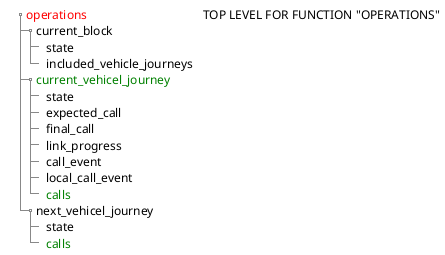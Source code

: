 @startsalt (id=operations)
{
{T
' operations related topics
' Status: workdoc, version 0.1
' the first topic level (+) is assigned to the ITxPT root topic

' Operational Information Topics

++ <font color=red>operations | <font color=black>TOP LEVEL FOR FUNCTION "OPERATIONS"

' Current Operations Topics
+++ current_block
++++ state
++++ included_vehicle_journeys

' current vehicle journey
+++ <font color=green>current_vehicel_journey
++++ state

' new structure (AF), removed deitails level
' ++++ details
++++ expected_call
++++ final_call
++++ link_progress
++++ call_event
++++ local_call_event
++++ <font color=green>calls
'++++++ <font color=green>[sequenceNumber]

' next vehicle journey
+++ next_vehicel_journey
++++ state
++++ <font color=green>calls
'+++++ [sequenceNumber]
.
}
}

'logon
'raw link from github
'!include https://raw.githubusercontent.com/ITxPT/schematest/main/puml-linktest/logon_mqtt-topics.puml!logon

@endsalt
